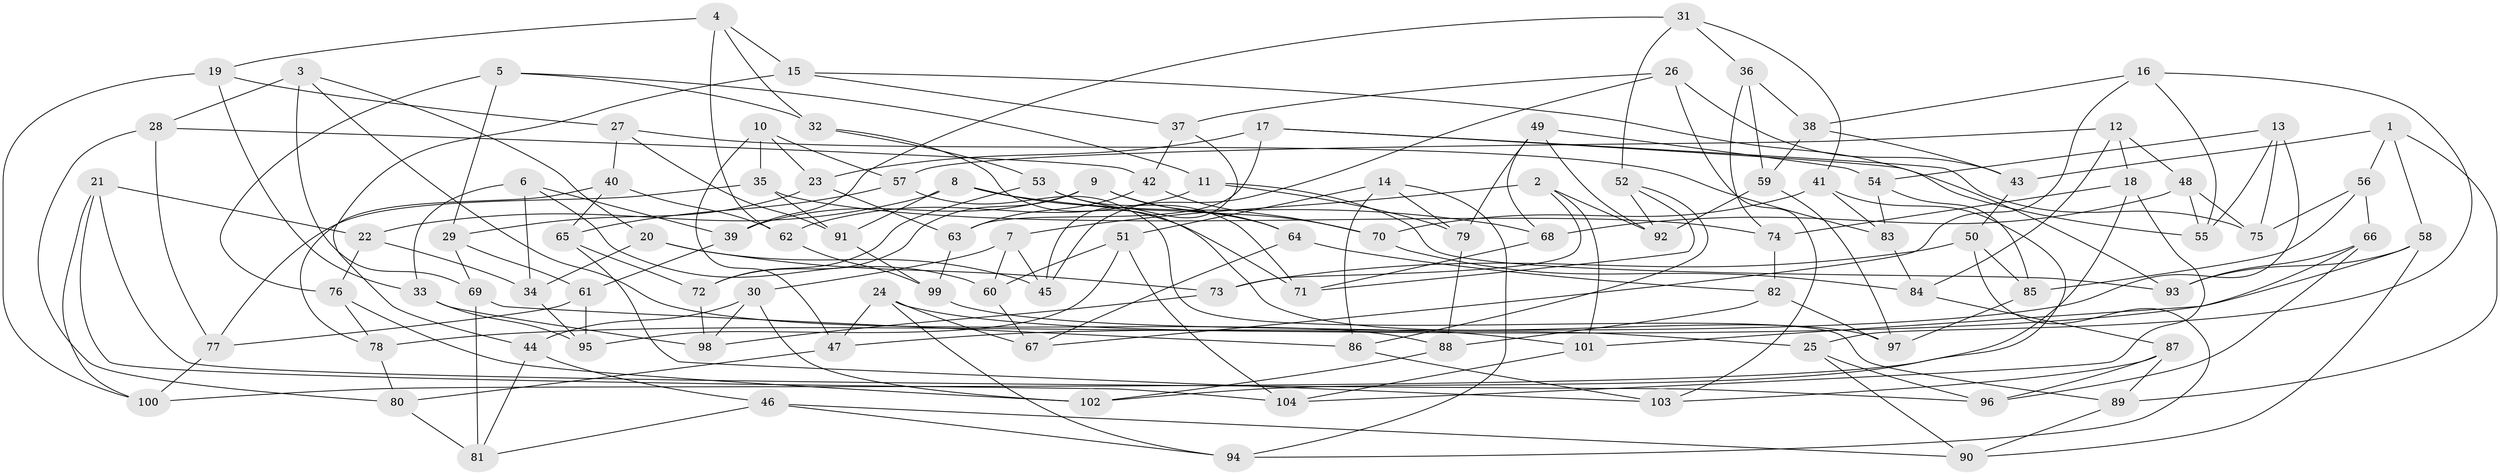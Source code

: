 // Generated by graph-tools (version 1.1) at 2025/59/03/09/25 04:59:14]
// undirected, 104 vertices, 208 edges
graph export_dot {
graph [start="1"]
  node [color=gray90,style=filled];
  1;
  2;
  3;
  4;
  5;
  6;
  7;
  8;
  9;
  10;
  11;
  12;
  13;
  14;
  15;
  16;
  17;
  18;
  19;
  20;
  21;
  22;
  23;
  24;
  25;
  26;
  27;
  28;
  29;
  30;
  31;
  32;
  33;
  34;
  35;
  36;
  37;
  38;
  39;
  40;
  41;
  42;
  43;
  44;
  45;
  46;
  47;
  48;
  49;
  50;
  51;
  52;
  53;
  54;
  55;
  56;
  57;
  58;
  59;
  60;
  61;
  62;
  63;
  64;
  65;
  66;
  67;
  68;
  69;
  70;
  71;
  72;
  73;
  74;
  75;
  76;
  77;
  78;
  79;
  80;
  81;
  82;
  83;
  84;
  85;
  86;
  87;
  88;
  89;
  90;
  91;
  92;
  93;
  94;
  95;
  96;
  97;
  98;
  99;
  100;
  101;
  102;
  103;
  104;
  1 -- 89;
  1 -- 58;
  1 -- 56;
  1 -- 43;
  2 -- 101;
  2 -- 7;
  2 -- 92;
  2 -- 73;
  3 -- 69;
  3 -- 20;
  3 -- 88;
  3 -- 28;
  4 -- 32;
  4 -- 15;
  4 -- 19;
  4 -- 62;
  5 -- 76;
  5 -- 32;
  5 -- 11;
  5 -- 29;
  6 -- 60;
  6 -- 33;
  6 -- 39;
  6 -- 34;
  7 -- 30;
  7 -- 45;
  7 -- 60;
  8 -- 71;
  8 -- 68;
  8 -- 91;
  8 -- 22;
  9 -- 70;
  9 -- 64;
  9 -- 72;
  9 -- 39;
  10 -- 23;
  10 -- 57;
  10 -- 47;
  10 -- 35;
  11 -- 62;
  11 -- 93;
  11 -- 79;
  12 -- 18;
  12 -- 57;
  12 -- 84;
  12 -- 48;
  13 -- 55;
  13 -- 54;
  13 -- 47;
  13 -- 75;
  14 -- 94;
  14 -- 86;
  14 -- 51;
  14 -- 79;
  15 -- 37;
  15 -- 44;
  15 -- 93;
  16 -- 67;
  16 -- 25;
  16 -- 38;
  16 -- 55;
  17 -- 75;
  17 -- 23;
  17 -- 63;
  17 -- 55;
  18 -- 100;
  18 -- 74;
  18 -- 104;
  19 -- 33;
  19 -- 27;
  19 -- 100;
  20 -- 45;
  20 -- 34;
  20 -- 73;
  21 -- 100;
  21 -- 104;
  21 -- 96;
  21 -- 22;
  22 -- 76;
  22 -- 34;
  23 -- 29;
  23 -- 63;
  24 -- 25;
  24 -- 47;
  24 -- 94;
  24 -- 67;
  25 -- 90;
  25 -- 96;
  26 -- 43;
  26 -- 37;
  26 -- 45;
  26 -- 103;
  27 -- 40;
  27 -- 83;
  27 -- 91;
  28 -- 80;
  28 -- 42;
  28 -- 77;
  29 -- 61;
  29 -- 69;
  30 -- 98;
  30 -- 44;
  30 -- 102;
  31 -- 36;
  31 -- 41;
  31 -- 52;
  31 -- 39;
  32 -- 97;
  32 -- 53;
  33 -- 98;
  33 -- 95;
  34 -- 95;
  35 -- 91;
  35 -- 77;
  35 -- 74;
  36 -- 59;
  36 -- 38;
  36 -- 74;
  37 -- 45;
  37 -- 42;
  38 -- 43;
  38 -- 59;
  39 -- 61;
  40 -- 78;
  40 -- 65;
  40 -- 62;
  41 -- 70;
  41 -- 102;
  41 -- 83;
  42 -- 70;
  42 -- 63;
  43 -- 50;
  44 -- 46;
  44 -- 81;
  46 -- 81;
  46 -- 94;
  46 -- 90;
  47 -- 80;
  48 -- 55;
  48 -- 68;
  48 -- 75;
  49 -- 79;
  49 -- 54;
  49 -- 92;
  49 -- 68;
  50 -- 94;
  50 -- 73;
  50 -- 85;
  51 -- 95;
  51 -- 60;
  51 -- 104;
  52 -- 92;
  52 -- 71;
  52 -- 86;
  53 -- 71;
  53 -- 72;
  53 -- 64;
  54 -- 83;
  54 -- 85;
  56 -- 85;
  56 -- 66;
  56 -- 75;
  57 -- 65;
  57 -- 89;
  58 -- 78;
  58 -- 93;
  58 -- 90;
  59 -- 92;
  59 -- 97;
  60 -- 67;
  61 -- 77;
  61 -- 95;
  62 -- 99;
  63 -- 99;
  64 -- 67;
  64 -- 82;
  65 -- 72;
  65 -- 103;
  66 -- 101;
  66 -- 96;
  66 -- 93;
  68 -- 71;
  69 -- 81;
  69 -- 86;
  70 -- 84;
  72 -- 98;
  73 -- 98;
  74 -- 82;
  76 -- 78;
  76 -- 102;
  77 -- 100;
  78 -- 80;
  79 -- 88;
  80 -- 81;
  82 -- 88;
  82 -- 97;
  83 -- 84;
  84 -- 87;
  85 -- 97;
  86 -- 103;
  87 -- 103;
  87 -- 96;
  87 -- 89;
  88 -- 102;
  89 -- 90;
  91 -- 99;
  99 -- 101;
  101 -- 104;
}
